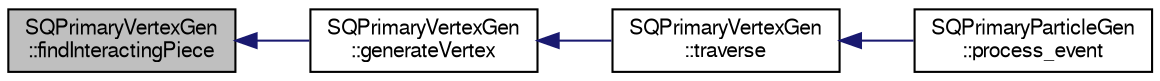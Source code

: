 digraph "SQPrimaryVertexGen::findInteractingPiece"
{
  bgcolor="transparent";
  edge [fontname="FreeSans",fontsize="10",labelfontname="FreeSans",labelfontsize="10"];
  node [fontname="FreeSans",fontsize="10",shape=record];
  rankdir="LR";
  Node1 [label="SQPrimaryVertexGen\l::findInteractingPiece",height=0.2,width=0.4,color="black", fillcolor="grey75", style="filled" fontcolor="black"];
  Node1 -> Node2 [dir="back",color="midnightblue",fontsize="10",style="solid",fontname="FreeSans"];
  Node2 [label="SQPrimaryVertexGen\l::generateVertex",height=0.2,width=0.4,color="black",URL="$d8/dc4/classSQPrimaryVertexGen.html#a127588ee6934bd859f3f9990d1976818"];
  Node2 -> Node3 [dir="back",color="midnightblue",fontsize="10",style="solid",fontname="FreeSans"];
  Node3 [label="SQPrimaryVertexGen\l::traverse",height=0.2,width=0.4,color="black",URL="$d8/dc4/classSQPrimaryVertexGen.html#aee609798c429586963ce6d5b12f0c014"];
  Node3 -> Node4 [dir="back",color="midnightblue",fontsize="10",style="solid",fontname="FreeSans"];
  Node4 [label="SQPrimaryParticleGen\l::process_event",height=0.2,width=0.4,color="black",URL="$d4/d06/classSQPrimaryParticleGen.html#a405112dedb0671ec479a1286faca433b"];
}
